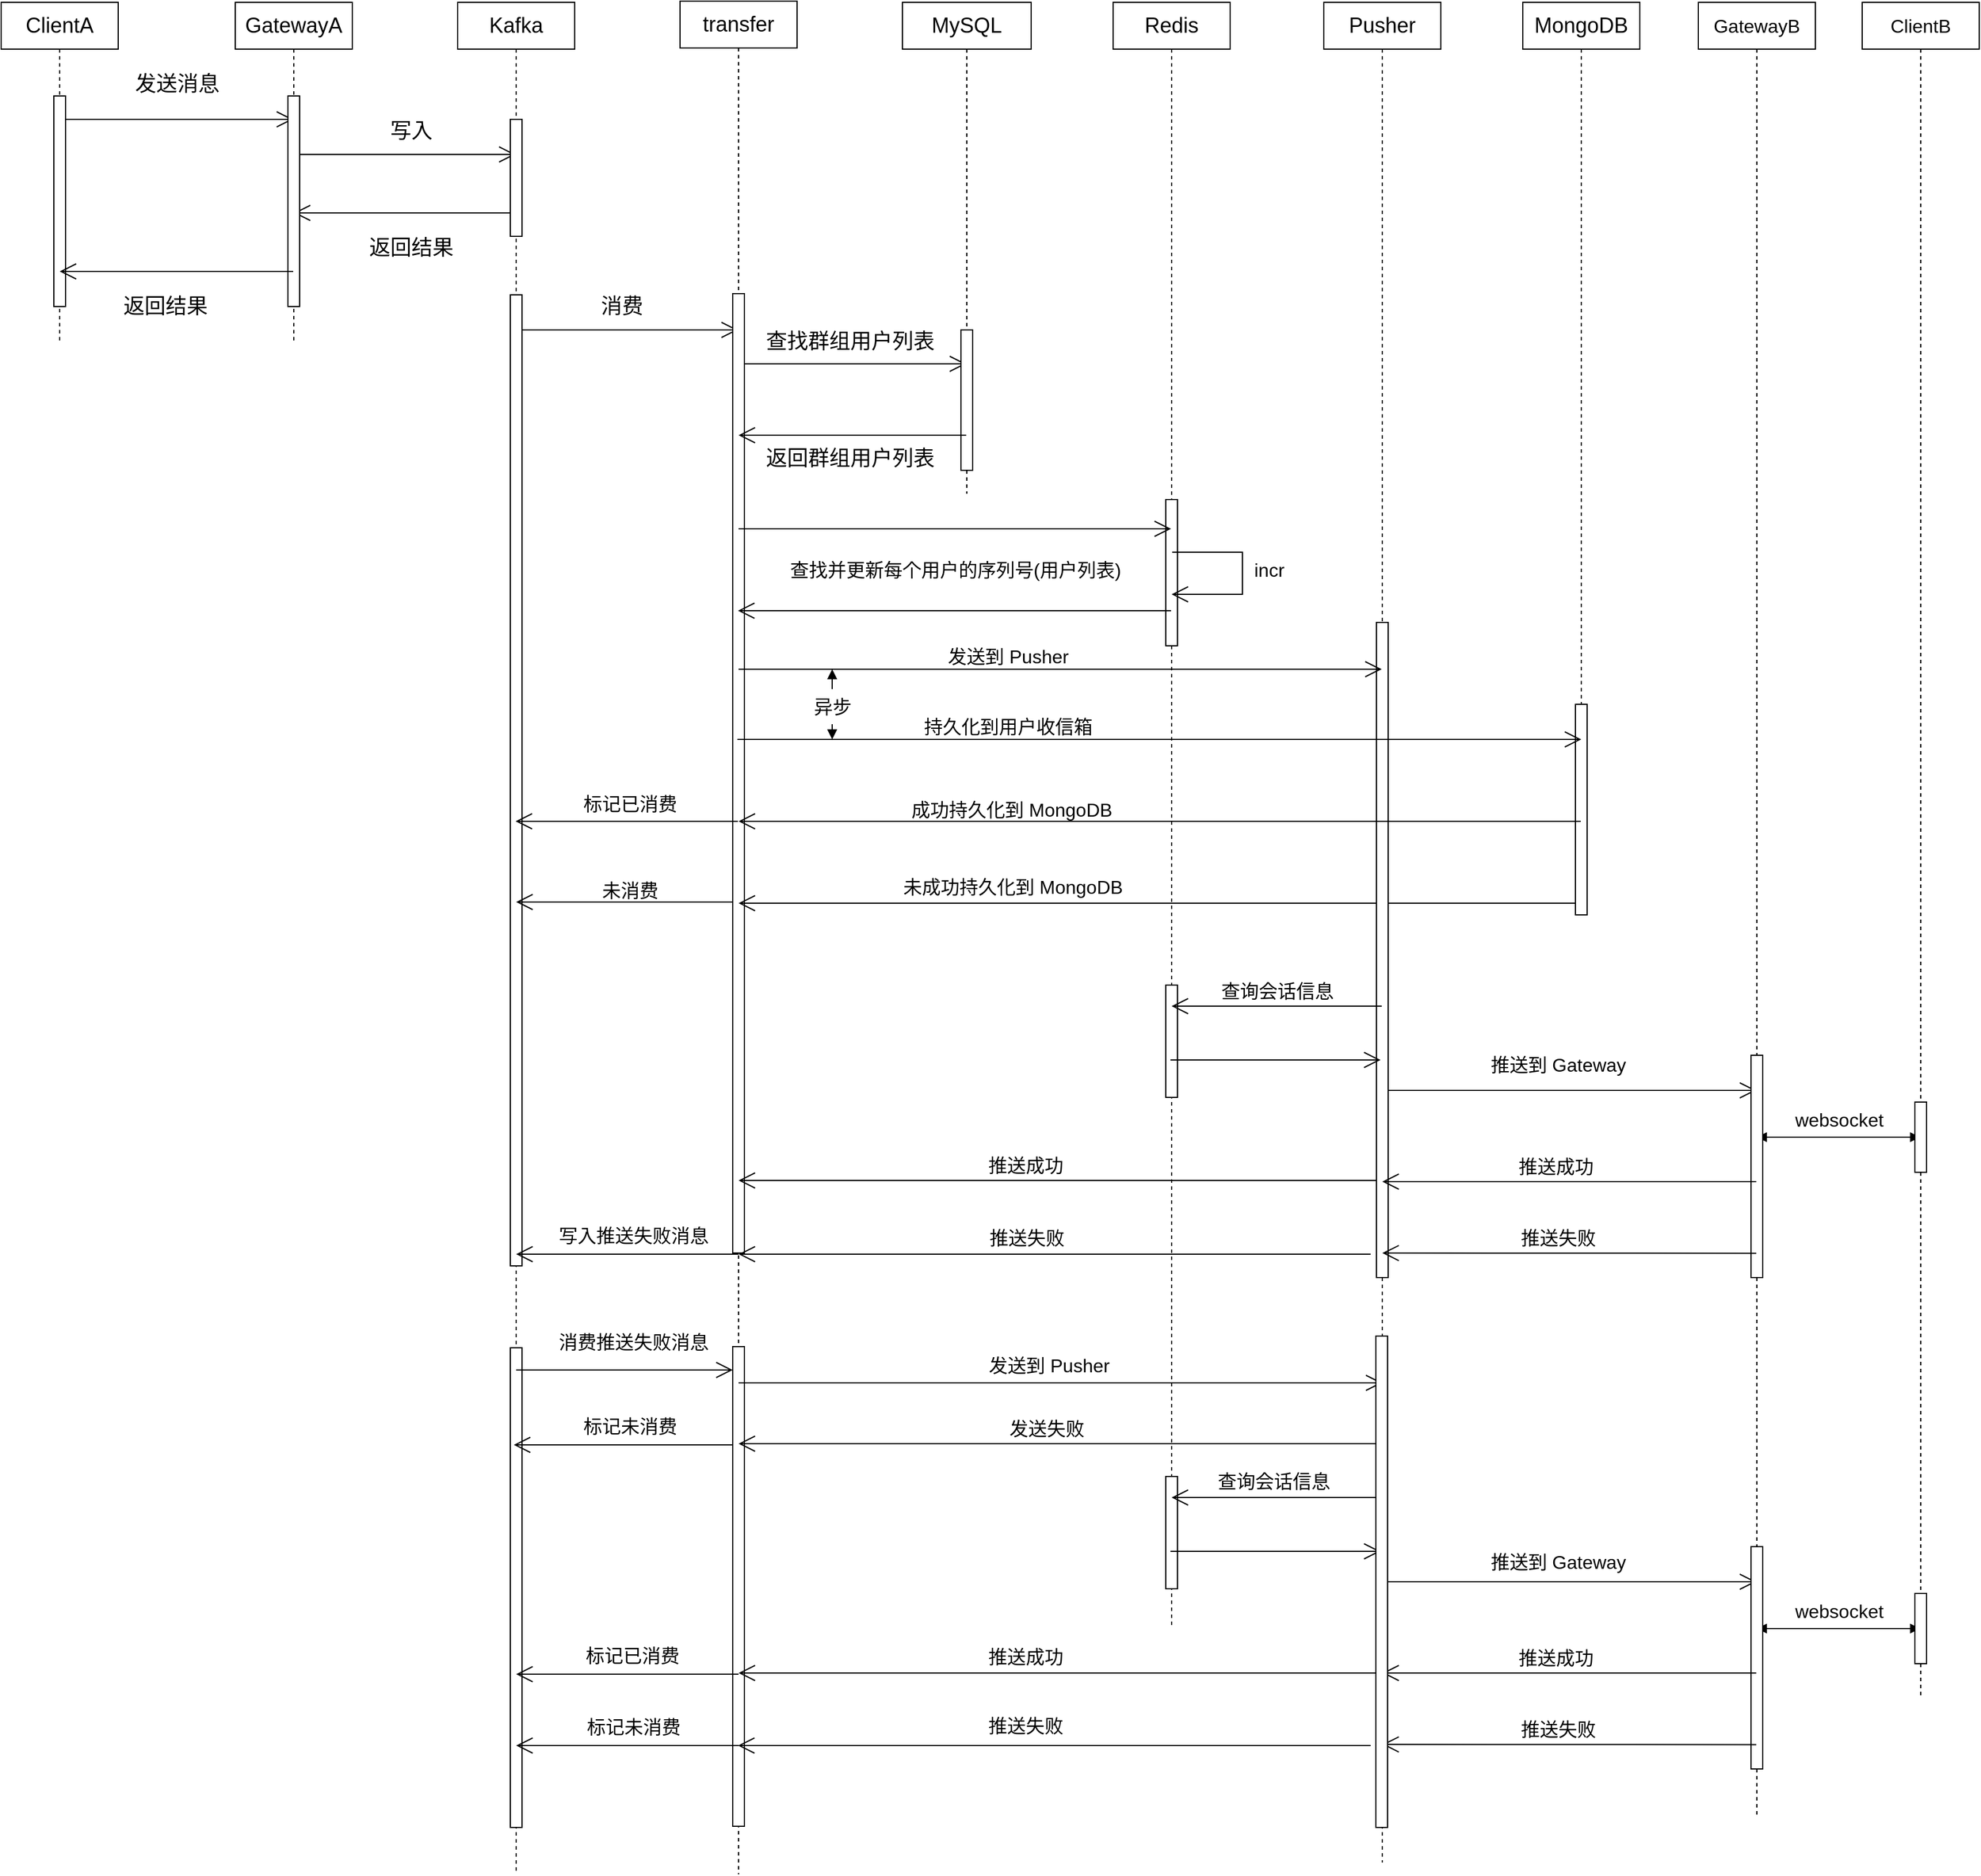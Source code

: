 <mxfile version="20.2.3" type="device"><diagram id="-cYAgJcEyRhziaoIiP24" name="第 1 页"><mxGraphModel dx="2051" dy="1199" grid="1" gridSize="10" guides="1" tooltips="1" connect="1" arrows="1" fold="1" page="1" pageScale="1" pageWidth="827" pageHeight="1169" background="none" math="0" shadow="0"><root><mxCell id="0"/><mxCell id="1" parent="0"/><mxCell id="osuIQHOBbvADvgkLeFC8-1" value="&lt;font style=&quot;font-size: 18px;&quot;&gt;ClientA&lt;/font&gt;" style="shape=umlLifeline;perimeter=lifelinePerimeter;whiteSpace=wrap;html=1;container=1;collapsible=0;recursiveResize=0;outlineConnect=0;" parent="1" vertex="1"><mxGeometry x="180" y="100" width="100" height="290" as="geometry"/></mxCell><mxCell id="SbCQ7H-sR_ilyT4PlLEi-1" value="" style="html=1;points=[];perimeter=orthogonalPerimeter;fontSize=18;" parent="osuIQHOBbvADvgkLeFC8-1" vertex="1"><mxGeometry x="45" y="80" width="10" height="180" as="geometry"/></mxCell><mxCell id="SbCQ7H-sR_ilyT4PlLEi-12" value="" style="endArrow=open;endFill=1;endSize=12;html=1;rounded=0;fontSize=18;" parent="osuIQHOBbvADvgkLeFC8-1" target="SbCQ7H-sR_ilyT4PlLEi-3" edge="1"><mxGeometry width="160" relative="1" as="geometry"><mxPoint x="55" y="100" as="sourcePoint"/><mxPoint x="165" y="100" as="targetPoint"/></mxGeometry></mxCell><mxCell id="SbCQ7H-sR_ilyT4PlLEi-3" value="GatewayA" style="shape=umlLifeline;perimeter=lifelinePerimeter;whiteSpace=wrap;html=1;container=1;collapsible=0;recursiveResize=0;outlineConnect=0;fontSize=18;" parent="1" vertex="1"><mxGeometry x="380" y="100" width="100" height="290" as="geometry"/></mxCell><mxCell id="SbCQ7H-sR_ilyT4PlLEi-17" value="" style="endArrow=open;endFill=1;endSize=12;html=1;rounded=0;fontSize=18;" parent="SbCQ7H-sR_ilyT4PlLEi-3" target="SbCQ7H-sR_ilyT4PlLEi-5" edge="1"><mxGeometry width="160" relative="1" as="geometry"><mxPoint x="50" y="130" as="sourcePoint"/><mxPoint x="210" y="130" as="targetPoint"/></mxGeometry></mxCell><mxCell id="SbCQ7H-sR_ilyT4PlLEi-19" value="" style="endArrow=open;endFill=1;endSize=12;html=1;rounded=0;fontSize=18;" parent="SbCQ7H-sR_ilyT4PlLEi-3" source="SbCQ7H-sR_ilyT4PlLEi-5" edge="1"><mxGeometry width="160" relative="1" as="geometry"><mxPoint x="210" y="180" as="sourcePoint"/><mxPoint x="50" y="180" as="targetPoint"/></mxGeometry></mxCell><mxCell id="SbCQ7H-sR_ilyT4PlLEi-23" value="" style="html=1;points=[];perimeter=orthogonalPerimeter;fontSize=18;" parent="SbCQ7H-sR_ilyT4PlLEi-3" vertex="1"><mxGeometry x="45" y="80" width="10" height="180" as="geometry"/></mxCell><mxCell id="SbCQ7H-sR_ilyT4PlLEi-5" value="Kafka" style="shape=umlLifeline;perimeter=lifelinePerimeter;whiteSpace=wrap;html=1;container=1;collapsible=0;recursiveResize=0;outlineConnect=0;fontSize=18;" parent="1" vertex="1"><mxGeometry x="570" y="100" width="100" height="1600" as="geometry"/></mxCell><mxCell id="SbCQ7H-sR_ilyT4PlLEi-24" value="" style="html=1;points=[];perimeter=orthogonalPerimeter;fontSize=18;" parent="SbCQ7H-sR_ilyT4PlLEi-5" vertex="1"><mxGeometry x="45" y="100" width="10" height="100" as="geometry"/></mxCell><mxCell id="SbCQ7H-sR_ilyT4PlLEi-25" value="" style="endArrow=open;endFill=1;endSize=12;html=1;rounded=0;fontSize=18;" parent="SbCQ7H-sR_ilyT4PlLEi-5" target="SbCQ7H-sR_ilyT4PlLEi-9" edge="1"><mxGeometry width="160" relative="1" as="geometry"><mxPoint x="50" y="280" as="sourcePoint"/><mxPoint x="210" y="280" as="targetPoint"/></mxGeometry></mxCell><mxCell id="SbCQ7H-sR_ilyT4PlLEi-105" value="" style="html=1;points=[];perimeter=orthogonalPerimeter;fontSize=16;" parent="SbCQ7H-sR_ilyT4PlLEi-5" vertex="1"><mxGeometry x="45" y="250" width="10" height="830" as="geometry"/></mxCell><mxCell id="4hlOYEClsJHmzABZThCD-11" value="" style="endArrow=open;endFill=1;endSize=12;html=1;rounded=0;fontSize=16;" parent="SbCQ7H-sR_ilyT4PlLEi-5" edge="1"><mxGeometry width="160" relative="1" as="geometry"><mxPoint x="240" y="1070" as="sourcePoint"/><mxPoint x="50" y="1070" as="targetPoint"/></mxGeometry></mxCell><mxCell id="SbCQ7H-sR_ilyT4PlLEi-115" value="" style="html=1;points=[];perimeter=orthogonalPerimeter;fontSize=16;" parent="SbCQ7H-sR_ilyT4PlLEi-5" vertex="1"><mxGeometry x="45" y="1150" width="10" height="410" as="geometry"/></mxCell><mxCell id="whYyCVTGQwgiYOiD9gWe-2" value="" style="endArrow=open;endFill=1;endSize=12;html=1;rounded=0;fontSize=16;" edge="1" parent="SbCQ7H-sR_ilyT4PlLEi-5"><mxGeometry width="160" relative="1" as="geometry"><mxPoint x="238" y="1233" as="sourcePoint"/><mxPoint x="48" y="1233" as="targetPoint"/></mxGeometry></mxCell><mxCell id="SbCQ7H-sR_ilyT4PlLEi-9" value="transfer" style="shape=umlLifeline;perimeter=lifelinePerimeter;whiteSpace=wrap;html=1;container=1;collapsible=0;recursiveResize=0;outlineConnect=0;fontSize=18;" parent="1" vertex="1"><mxGeometry x="760" y="99" width="100" height="1601" as="geometry"/></mxCell><mxCell id="SbCQ7H-sR_ilyT4PlLEi-28" value="" style="endArrow=open;endFill=1;endSize=12;html=1;rounded=0;fontSize=18;" parent="SbCQ7H-sR_ilyT4PlLEi-9" target="SbCQ7H-sR_ilyT4PlLEi-11" edge="1"><mxGeometry width="160" relative="1" as="geometry"><mxPoint x="50" y="310" as="sourcePoint"/><mxPoint x="210" y="310" as="targetPoint"/></mxGeometry></mxCell><mxCell id="SbCQ7H-sR_ilyT4PlLEi-114" value="" style="html=1;points=[];perimeter=orthogonalPerimeter;fontSize=16;" parent="SbCQ7H-sR_ilyT4PlLEi-9" vertex="1"><mxGeometry x="45" y="250" width="10" height="820" as="geometry"/></mxCell><mxCell id="4hlOYEClsJHmzABZThCD-2" value="" style="endArrow=open;endFill=1;endSize=12;html=1;rounded=0;" parent="SbCQ7H-sR_ilyT4PlLEi-9" edge="1"><mxGeometry width="160" relative="1" as="geometry"><mxPoint x="769.5" y="771" as="sourcePoint"/><mxPoint x="50" y="771" as="targetPoint"/></mxGeometry></mxCell><mxCell id="4hlOYEClsJHmzABZThCD-4" value="&lt;font style=&quot;font-size: 16px;&quot;&gt;未成功持久化到 MongoDB&lt;/font&gt;" style="edgeLabel;html=1;align=center;verticalAlign=middle;resizable=0;points=[];" parent="4hlOYEClsJHmzABZThCD-2" vertex="1" connectable="0"><mxGeometry x="-0.395" y="4" relative="1" as="geometry"><mxPoint x="-268" y="-18" as="offset"/></mxGeometry></mxCell><mxCell id="4hlOYEClsJHmzABZThCD-5" value="" style="endArrow=open;endFill=1;endSize=12;html=1;rounded=0;fontSize=16;" parent="SbCQ7H-sR_ilyT4PlLEi-9" source="SbCQ7H-sR_ilyT4PlLEi-114" edge="1"><mxGeometry width="160" relative="1" as="geometry"><mxPoint x="20" y="770" as="sourcePoint"/><mxPoint x="-140" y="770" as="targetPoint"/></mxGeometry></mxCell><mxCell id="4hlOYEClsJHmzABZThCD-14" value="" style="endArrow=open;endFill=1;endSize=12;html=1;rounded=0;fontSize=16;" parent="SbCQ7H-sR_ilyT4PlLEi-9" edge="1"><mxGeometry width="160" relative="1" as="geometry"><mxPoint x="600" y="1008" as="sourcePoint"/><mxPoint x="50" y="1008" as="targetPoint"/></mxGeometry></mxCell><mxCell id="SbCQ7H-sR_ilyT4PlLEi-116" value="" style="html=1;points=[];perimeter=orthogonalPerimeter;fontSize=16;" parent="SbCQ7H-sR_ilyT4PlLEi-9" vertex="1"><mxGeometry x="45" y="1150" width="10" height="410" as="geometry"/></mxCell><mxCell id="4hlOYEClsJHmzABZThCD-16" value="" style="endArrow=open;endFill=1;endSize=12;html=1;rounded=0;fontSize=16;" parent="SbCQ7H-sR_ilyT4PlLEi-9" edge="1"><mxGeometry width="160" relative="1" as="geometry"><mxPoint x="-140" y="1170" as="sourcePoint"/><mxPoint x="45" y="1170" as="targetPoint"/></mxGeometry></mxCell><mxCell id="SbCQ7H-sR_ilyT4PlLEi-99" value="" style="endArrow=open;endFill=1;endSize=12;html=1;rounded=0;fontSize=16;" parent="SbCQ7H-sR_ilyT4PlLEi-9" edge="1"><mxGeometry width="160" relative="1" as="geometry"><mxPoint x="50" y="1430" as="sourcePoint"/><mxPoint x="-140" y="1430" as="targetPoint"/></mxGeometry></mxCell><mxCell id="4hlOYEClsJHmzABZThCD-39" value="" style="endArrow=open;endFill=1;endSize=12;html=1;rounded=0;fontSize=16;" parent="SbCQ7H-sR_ilyT4PlLEi-9" edge="1"><mxGeometry width="160" relative="1" as="geometry"><mxPoint x="594.5" y="1233" as="sourcePoint"/><mxPoint x="50" y="1233" as="targetPoint"/></mxGeometry></mxCell><mxCell id="SbCQ7H-sR_ilyT4PlLEi-10" value="Pusher" style="shape=umlLifeline;perimeter=lifelinePerimeter;whiteSpace=wrap;html=1;container=1;collapsible=0;recursiveResize=0;outlineConnect=0;fontSize=18;" parent="1" vertex="1"><mxGeometry x="1310" y="100" width="100" height="1590" as="geometry"/></mxCell><mxCell id="SbCQ7H-sR_ilyT4PlLEi-79" value="" style="endArrow=open;endFill=1;endSize=12;html=1;rounded=0;fontSize=16;" parent="SbCQ7H-sR_ilyT4PlLEi-10" target="SbCQ7H-sR_ilyT4PlLEi-75" edge="1"><mxGeometry width="160" relative="1" as="geometry"><mxPoint x="50" y="930" as="sourcePoint"/><mxPoint x="350" y="930" as="targetPoint"/></mxGeometry></mxCell><mxCell id="SbCQ7H-sR_ilyT4PlLEi-110" value="" style="html=1;points=[];perimeter=orthogonalPerimeter;fontSize=16;" parent="SbCQ7H-sR_ilyT4PlLEi-10" vertex="1"><mxGeometry x="45" y="530" width="10" height="560" as="geometry"/></mxCell><mxCell id="SbCQ7H-sR_ilyT4PlLEi-11" value="MySQL" style="shape=umlLifeline;perimeter=lifelinePerimeter;whiteSpace=wrap;html=1;container=1;collapsible=0;recursiveResize=0;outlineConnect=0;fontSize=18;" parent="1" vertex="1"><mxGeometry x="950" y="100" width="110" height="420" as="geometry"/></mxCell><mxCell id="SbCQ7H-sR_ilyT4PlLEi-107" value="" style="html=1;points=[];perimeter=orthogonalPerimeter;fontSize=16;" parent="SbCQ7H-sR_ilyT4PlLEi-11" vertex="1"><mxGeometry x="50" y="280" width="10" height="120" as="geometry"/></mxCell><mxCell id="SbCQ7H-sR_ilyT4PlLEi-13" value="发送消息" style="text;html=1;align=center;verticalAlign=middle;resizable=0;points=[];autosize=1;strokeColor=none;fillColor=none;fontSize=18;" parent="1" vertex="1"><mxGeometry x="280" y="150" width="100" height="40" as="geometry"/></mxCell><mxCell id="SbCQ7H-sR_ilyT4PlLEi-18" value="写入" style="text;html=1;align=center;verticalAlign=middle;resizable=0;points=[];autosize=1;strokeColor=none;fillColor=none;fontSize=18;" parent="1" vertex="1"><mxGeometry x="500" y="190" width="60" height="40" as="geometry"/></mxCell><mxCell id="SbCQ7H-sR_ilyT4PlLEi-20" value="返回结果" style="text;html=1;align=center;verticalAlign=middle;resizable=0;points=[];autosize=1;strokeColor=none;fillColor=none;fontSize=18;" parent="1" vertex="1"><mxGeometry x="480" y="290" width="100" height="40" as="geometry"/></mxCell><mxCell id="SbCQ7H-sR_ilyT4PlLEi-21" value="" style="endArrow=open;endFill=1;endSize=12;html=1;rounded=0;fontSize=18;" parent="1" source="SbCQ7H-sR_ilyT4PlLEi-3" edge="1"><mxGeometry width="160" relative="1" as="geometry"><mxPoint x="390" y="330" as="sourcePoint"/><mxPoint x="230" y="330" as="targetPoint"/></mxGeometry></mxCell><mxCell id="SbCQ7H-sR_ilyT4PlLEi-22" value="返回结果" style="text;html=1;align=center;verticalAlign=middle;resizable=0;points=[];autosize=1;strokeColor=none;fillColor=none;fontSize=18;" parent="1" vertex="1"><mxGeometry x="270" y="340" width="100" height="40" as="geometry"/></mxCell><mxCell id="SbCQ7H-sR_ilyT4PlLEi-26" value="消费" style="text;html=1;align=center;verticalAlign=middle;resizable=0;points=[];autosize=1;strokeColor=none;fillColor=none;fontSize=18;" parent="1" vertex="1"><mxGeometry x="680" y="340" width="60" height="40" as="geometry"/></mxCell><mxCell id="SbCQ7H-sR_ilyT4PlLEi-27" value="MongoDB" style="shape=umlLifeline;perimeter=lifelinePerimeter;whiteSpace=wrap;html=1;container=1;collapsible=0;recursiveResize=0;outlineConnect=0;fontSize=18;" parent="1" vertex="1"><mxGeometry x="1480" y="100" width="100" height="780" as="geometry"/></mxCell><mxCell id="SbCQ7H-sR_ilyT4PlLEi-113" value="" style="html=1;points=[];perimeter=orthogonalPerimeter;fontSize=16;" parent="SbCQ7H-sR_ilyT4PlLEi-27" vertex="1"><mxGeometry x="45" y="600" width="10" height="180" as="geometry"/></mxCell><mxCell id="SbCQ7H-sR_ilyT4PlLEi-29" value="Redis" style="shape=umlLifeline;perimeter=lifelinePerimeter;whiteSpace=wrap;html=1;container=1;collapsible=0;recursiveResize=0;outlineConnect=0;fontSize=18;" parent="1" vertex="1"><mxGeometry x="1130" y="100" width="100" height="1390" as="geometry"/></mxCell><mxCell id="SbCQ7H-sR_ilyT4PlLEi-108" value="" style="html=1;points=[];perimeter=orthogonalPerimeter;fontSize=16;" parent="SbCQ7H-sR_ilyT4PlLEi-29" vertex="1"><mxGeometry x="45" y="425" width="10" height="125" as="geometry"/></mxCell><mxCell id="SbCQ7H-sR_ilyT4PlLEi-109" value="" style="html=1;points=[];perimeter=orthogonalPerimeter;fontSize=16;" parent="SbCQ7H-sR_ilyT4PlLEi-29" vertex="1"><mxGeometry x="45" y="840" width="10" height="96" as="geometry"/></mxCell><mxCell id="SbCQ7H-sR_ilyT4PlLEi-91" value="" style="endArrow=open;endFill=1;endSize=12;html=1;rounded=0;fontSize=16;" parent="SbCQ7H-sR_ilyT4PlLEi-29" edge="1"><mxGeometry width="160" relative="1" as="geometry"><mxPoint x="-320.001" y="1180.0" as="sourcePoint"/><mxPoint x="230.11" y="1180.0" as="targetPoint"/></mxGeometry></mxCell><mxCell id="SbCQ7H-sR_ilyT4PlLEi-30" value="查找群组用户列表" style="text;html=1;align=center;verticalAlign=middle;resizable=0;points=[];autosize=1;strokeColor=none;fillColor=none;fontSize=18;" parent="1" vertex="1"><mxGeometry x="820" y="370" width="170" height="40" as="geometry"/></mxCell><mxCell id="SbCQ7H-sR_ilyT4PlLEi-31" value="" style="endArrow=open;endFill=1;endSize=12;html=1;rounded=0;fontSize=18;" parent="1" source="SbCQ7H-sR_ilyT4PlLEi-11" edge="1"><mxGeometry width="160" relative="1" as="geometry"><mxPoint x="970" y="470" as="sourcePoint"/><mxPoint x="810" y="470" as="targetPoint"/></mxGeometry></mxCell><mxCell id="SbCQ7H-sR_ilyT4PlLEi-32" value="返回群组用户列表" style="text;html=1;align=center;verticalAlign=middle;resizable=0;points=[];autosize=1;strokeColor=none;fillColor=none;fontSize=18;" parent="1" vertex="1"><mxGeometry x="820" y="470" width="170" height="40" as="geometry"/></mxCell><mxCell id="SbCQ7H-sR_ilyT4PlLEi-33" value="" style="endArrow=open;endFill=1;endSize=12;html=1;rounded=0;fontSize=18;" parent="1" target="SbCQ7H-sR_ilyT4PlLEi-29" edge="1"><mxGeometry width="160" relative="1" as="geometry"><mxPoint x="810" y="550" as="sourcePoint"/><mxPoint x="970" y="550" as="targetPoint"/></mxGeometry></mxCell><mxCell id="SbCQ7H-sR_ilyT4PlLEi-39" value="incr" style="text;html=1;align=center;verticalAlign=middle;resizable=0;points=[];autosize=1;strokeColor=none;fillColor=none;fontSize=16;" parent="1" vertex="1"><mxGeometry x="1238" y="570" width="50" height="30" as="geometry"/></mxCell><mxCell id="SbCQ7H-sR_ilyT4PlLEi-34" value="&lt;font style=&quot;font-size: 16px;&quot;&gt;查找并更新每个用户的序列号(用户列表)&lt;/font&gt;" style="text;html=1;align=center;verticalAlign=middle;resizable=0;points=[];autosize=1;strokeColor=none;fillColor=none;fontSize=18;" parent="1" vertex="1"><mxGeometry x="840" y="565" width="310" height="40" as="geometry"/></mxCell><mxCell id="SbCQ7H-sR_ilyT4PlLEi-43" value="" style="endArrow=open;endFill=1;endSize=12;html=1;rounded=0;fontSize=16;" parent="1" edge="1"><mxGeometry width="160" relative="1" as="geometry"><mxPoint x="1180.5" y="570" as="sourcePoint"/><mxPoint x="1180" y="606" as="targetPoint"/><Array as="points"><mxPoint x="1240.5" y="570"/><mxPoint x="1240.5" y="606"/></Array></mxGeometry></mxCell><mxCell id="SbCQ7H-sR_ilyT4PlLEi-48" value="" style="endArrow=open;endFill=1;endSize=12;html=1;rounded=0;fontSize=16;" parent="1" edge="1"><mxGeometry width="160" relative="1" as="geometry"><mxPoint x="1179.5" y="620" as="sourcePoint"/><mxPoint x="809.5" y="620" as="targetPoint"/></mxGeometry></mxCell><mxCell id="SbCQ7H-sR_ilyT4PlLEi-50" value="" style="endArrow=open;endFill=1;endSize=12;html=1;rounded=0;fontSize=16;" parent="1" target="SbCQ7H-sR_ilyT4PlLEi-10" edge="1"><mxGeometry width="160" relative="1" as="geometry"><mxPoint x="810" y="670" as="sourcePoint"/><mxPoint x="970" y="670" as="targetPoint"/></mxGeometry></mxCell><mxCell id="SbCQ7H-sR_ilyT4PlLEi-51" value="发送到 Pusher" style="text;html=1;align=center;verticalAlign=middle;resizable=0;points=[];autosize=1;strokeColor=none;fillColor=none;fontSize=16;" parent="1" vertex="1"><mxGeometry x="975" y="644" width="130" height="30" as="geometry"/></mxCell><mxCell id="SbCQ7H-sR_ilyT4PlLEi-52" value="" style="endArrow=open;endFill=1;endSize=12;html=1;rounded=0;fontSize=16;" parent="1" edge="1"><mxGeometry width="160" relative="1" as="geometry"><mxPoint x="809" y="730" as="sourcePoint"/><mxPoint x="1530" y="730" as="targetPoint"/></mxGeometry></mxCell><mxCell id="SbCQ7H-sR_ilyT4PlLEi-53" value="持久化到用户收信箱" style="text;html=1;align=center;verticalAlign=middle;resizable=0;points=[];autosize=1;strokeColor=none;fillColor=none;fontSize=16;" parent="1" vertex="1"><mxGeometry x="955" y="704" width="170" height="30" as="geometry"/></mxCell><mxCell id="SbCQ7H-sR_ilyT4PlLEi-55" value="" style="endArrow=block;startArrow=none;endFill=1;startFill=1;html=1;rounded=0;fontSize=16;" parent="1" source="SbCQ7H-sR_ilyT4PlLEi-56" edge="1"><mxGeometry width="160" relative="1" as="geometry"><mxPoint x="890" y="670" as="sourcePoint"/><mxPoint x="890" y="730" as="targetPoint"/></mxGeometry></mxCell><mxCell id="SbCQ7H-sR_ilyT4PlLEi-56" value="异步" style="text;html=1;align=center;verticalAlign=middle;resizable=0;points=[];autosize=1;strokeColor=none;fillColor=none;fontSize=16;" parent="1" vertex="1"><mxGeometry x="860" y="687" width="60" height="30" as="geometry"/></mxCell><mxCell id="SbCQ7H-sR_ilyT4PlLEi-57" value="" style="endArrow=none;startArrow=block;endFill=1;startFill=1;html=1;rounded=0;fontSize=16;" parent="1" target="SbCQ7H-sR_ilyT4PlLEi-56" edge="1"><mxGeometry width="160" relative="1" as="geometry"><mxPoint x="890" y="670" as="sourcePoint"/><mxPoint x="890" y="730" as="targetPoint"/></mxGeometry></mxCell><mxCell id="SbCQ7H-sR_ilyT4PlLEi-58" value="" style="endArrow=open;endFill=1;endSize=12;html=1;rounded=0;fontSize=16;" parent="1" source="SbCQ7H-sR_ilyT4PlLEi-27" edge="1"><mxGeometry width="160" relative="1" as="geometry"><mxPoint x="970" y="800" as="sourcePoint"/><mxPoint x="810" y="800" as="targetPoint"/></mxGeometry></mxCell><mxCell id="SbCQ7H-sR_ilyT4PlLEi-59" value="成功持久化到 MongoDB" style="text;html=1;align=center;verticalAlign=middle;resizable=0;points=[];autosize=1;strokeColor=none;fillColor=none;fontSize=16;" parent="1" vertex="1"><mxGeometry x="943" y="775" width="200" height="30" as="geometry"/></mxCell><mxCell id="SbCQ7H-sR_ilyT4PlLEi-60" value="" style="endArrow=open;endFill=1;endSize=12;html=1;rounded=0;fontSize=16;" parent="1" edge="1"><mxGeometry width="160" relative="1" as="geometry"><mxPoint x="809.5" y="800" as="sourcePoint"/><mxPoint x="619.5" y="800" as="targetPoint"/></mxGeometry></mxCell><mxCell id="SbCQ7H-sR_ilyT4PlLEi-61" value="标记已消费" style="text;html=1;align=center;verticalAlign=middle;resizable=0;points=[];autosize=1;strokeColor=none;fillColor=none;fontSize=16;" parent="1" vertex="1"><mxGeometry x="667" y="770" width="100" height="30" as="geometry"/></mxCell><mxCell id="SbCQ7H-sR_ilyT4PlLEi-69" value="" style="endArrow=open;endFill=1;endSize=12;html=1;rounded=0;fontSize=16;" parent="1" edge="1"><mxGeometry width="160" relative="1" as="geometry"><mxPoint x="1359.5" y="958" as="sourcePoint"/><mxPoint x="1180" y="958" as="targetPoint"/></mxGeometry></mxCell><mxCell id="SbCQ7H-sR_ilyT4PlLEi-71" value="查询会话信息" style="text;html=1;align=center;verticalAlign=middle;resizable=0;points=[];autosize=1;strokeColor=none;fillColor=none;fontSize=16;" parent="1" vertex="1"><mxGeometry x="1210" y="930" width="120" height="30" as="geometry"/></mxCell><mxCell id="SbCQ7H-sR_ilyT4PlLEi-72" value="" style="endArrow=open;endFill=1;endSize=12;html=1;rounded=0;fontSize=16;" parent="1" edge="1"><mxGeometry width="160" relative="1" as="geometry"><mxPoint x="1179" y="1004" as="sourcePoint"/><mxPoint x="1358.5" y="1004" as="targetPoint"/></mxGeometry></mxCell><mxCell id="SbCQ7H-sR_ilyT4PlLEi-75" value="GatewayB" style="shape=umlLifeline;perimeter=lifelinePerimeter;whiteSpace=wrap;html=1;container=1;collapsible=0;recursiveResize=0;outlineConnect=0;fontSize=16;" parent="1" vertex="1"><mxGeometry x="1630" y="100" width="100" height="1550" as="geometry"/></mxCell><mxCell id="SbCQ7H-sR_ilyT4PlLEi-87" value="" style="endArrow=block;startArrow=block;endFill=1;startFill=1;html=1;rounded=0;fontSize=16;" parent="SbCQ7H-sR_ilyT4PlLEi-75" target="SbCQ7H-sR_ilyT4PlLEi-78" edge="1"><mxGeometry width="160" relative="1" as="geometry"><mxPoint x="50" y="970" as="sourcePoint"/><mxPoint x="200" y="970" as="targetPoint"/></mxGeometry></mxCell><mxCell id="SbCQ7H-sR_ilyT4PlLEi-111" value="" style="html=1;points=[];perimeter=orthogonalPerimeter;fontSize=16;" parent="SbCQ7H-sR_ilyT4PlLEi-75" vertex="1"><mxGeometry x="45" y="900" width="10" height="190" as="geometry"/></mxCell><mxCell id="SbCQ7H-sR_ilyT4PlLEi-78" value="ClientB" style="shape=umlLifeline;perimeter=lifelinePerimeter;whiteSpace=wrap;html=1;container=1;collapsible=0;recursiveResize=0;outlineConnect=0;fontSize=16;" parent="1" vertex="1"><mxGeometry x="1770" y="100" width="100" height="1450" as="geometry"/></mxCell><mxCell id="SbCQ7H-sR_ilyT4PlLEi-88" value="websocket" style="text;html=1;align=center;verticalAlign=middle;resizable=0;points=[];autosize=1;strokeColor=none;fillColor=none;fontSize=16;" parent="SbCQ7H-sR_ilyT4PlLEi-78" vertex="1"><mxGeometry x="-70" y="940" width="100" height="30" as="geometry"/></mxCell><mxCell id="SbCQ7H-sR_ilyT4PlLEi-118" value="" style="html=1;points=[];perimeter=orthogonalPerimeter;fontSize=16;" parent="SbCQ7H-sR_ilyT4PlLEi-78" vertex="1"><mxGeometry x="45" y="940" width="10" height="60" as="geometry"/></mxCell><mxCell id="SbCQ7H-sR_ilyT4PlLEi-80" value="推送到 Gateway" style="text;html=1;align=center;verticalAlign=middle;resizable=0;points=[];autosize=1;strokeColor=none;fillColor=none;fontSize=16;" parent="1" vertex="1"><mxGeometry x="1440" y="993" width="140" height="30" as="geometry"/></mxCell><mxCell id="SbCQ7H-sR_ilyT4PlLEi-86" value="推送成功" style="text;html=1;align=center;verticalAlign=middle;resizable=0;points=[];autosize=1;strokeColor=none;fillColor=none;fontSize=16;" parent="1" vertex="1"><mxGeometry x="1463" y="1080" width="90" height="30" as="geometry"/></mxCell><mxCell id="SbCQ7H-sR_ilyT4PlLEi-85" value="" style="endArrow=open;endFill=1;endSize=12;html=1;rounded=0;fontSize=16;" parent="1" edge="1"><mxGeometry width="160" relative="1" as="geometry"><mxPoint x="1679.5" y="1108" as="sourcePoint"/><mxPoint x="1360" y="1108" as="targetPoint"/></mxGeometry></mxCell><mxCell id="SbCQ7H-sR_ilyT4PlLEi-90" value="发送失败" style="text;html=1;align=center;verticalAlign=middle;resizable=0;points=[];autosize=1;strokeColor=none;fillColor=none;fontSize=16;" parent="1" vertex="1"><mxGeometry x="1028" y="1304" width="90" height="30" as="geometry"/></mxCell><mxCell id="SbCQ7H-sR_ilyT4PlLEi-92" value="发送到 Pusher" style="text;html=1;align=center;verticalAlign=middle;resizable=0;points=[];autosize=1;strokeColor=none;fillColor=none;fontSize=16;" parent="1" vertex="1"><mxGeometry x="1010" y="1250" width="130" height="30" as="geometry"/></mxCell><mxCell id="SbCQ7H-sR_ilyT4PlLEi-100" value="标记已消费" style="text;html=1;align=center;verticalAlign=middle;resizable=0;points=[];autosize=1;strokeColor=none;fillColor=none;fontSize=16;" parent="1" vertex="1"><mxGeometry x="669" y="1498" width="100" height="30" as="geometry"/></mxCell><mxCell id="4hlOYEClsJHmzABZThCD-6" value="未消费" style="text;html=1;align=center;verticalAlign=middle;resizable=0;points=[];autosize=1;strokeColor=none;fillColor=none;fontSize=16;" parent="1" vertex="1"><mxGeometry x="682" y="844" width="70" height="30" as="geometry"/></mxCell><mxCell id="4hlOYEClsJHmzABZThCD-7" value="" style="endArrow=open;endFill=1;endSize=12;html=1;rounded=0;fontSize=16;" parent="1" edge="1"><mxGeometry width="160" relative="1" as="geometry"><mxPoint x="1679.5" y="1169.25" as="sourcePoint"/><mxPoint x="1360" y="1169" as="targetPoint"/></mxGeometry></mxCell><mxCell id="4hlOYEClsJHmzABZThCD-8" value="推送失败" style="text;html=1;align=center;verticalAlign=middle;resizable=0;points=[];autosize=1;strokeColor=none;fillColor=none;fontSize=16;" parent="1" vertex="1"><mxGeometry x="1465" y="1141" width="90" height="30" as="geometry"/></mxCell><mxCell id="4hlOYEClsJHmzABZThCD-9" value="" style="endArrow=open;endFill=1;endSize=12;html=1;rounded=0;fontSize=16;" parent="1" target="SbCQ7H-sR_ilyT4PlLEi-9" edge="1"><mxGeometry width="160" relative="1" as="geometry"><mxPoint x="1350" y="1170" as="sourcePoint"/><mxPoint x="1190" y="1170" as="targetPoint"/></mxGeometry></mxCell><mxCell id="4hlOYEClsJHmzABZThCD-10" value="推送失败" style="text;html=1;align=center;verticalAlign=middle;resizable=0;points=[];autosize=1;strokeColor=none;fillColor=none;fontSize=16;" parent="1" vertex="1"><mxGeometry x="1011" y="1141" width="90" height="30" as="geometry"/></mxCell><mxCell id="4hlOYEClsJHmzABZThCD-12" value="写入推送失败消息" style="text;html=1;align=center;verticalAlign=middle;resizable=0;points=[];autosize=1;strokeColor=none;fillColor=none;fontSize=16;" parent="1" vertex="1"><mxGeometry x="645" y="1139" width="150" height="30" as="geometry"/></mxCell><mxCell id="4hlOYEClsJHmzABZThCD-15" value="推送成功" style="text;html=1;align=center;verticalAlign=middle;resizable=0;points=[];autosize=1;strokeColor=none;fillColor=none;fontSize=16;" parent="1" vertex="1"><mxGeometry x="1010" y="1079" width="90" height="30" as="geometry"/></mxCell><mxCell id="4hlOYEClsJHmzABZThCD-17" value="消费推送失败消息" style="text;html=1;align=center;verticalAlign=middle;resizable=0;points=[];autosize=1;strokeColor=none;fillColor=none;fontSize=16;" parent="1" vertex="1"><mxGeometry x="645" y="1230" width="150" height="30" as="geometry"/></mxCell><mxCell id="4hlOYEClsJHmzABZThCD-18" value="" style="endArrow=open;endFill=1;endSize=12;html=1;rounded=0;fontSize=16;" parent="1" edge="1"><mxGeometry width="160" relative="1" as="geometry"><mxPoint x="810" y="1590" as="sourcePoint"/><mxPoint x="620" y="1590" as="targetPoint"/></mxGeometry></mxCell><mxCell id="4hlOYEClsJHmzABZThCD-19" value="" style="endArrow=open;endFill=1;endSize=12;html=1;rounded=0;fontSize=16;" parent="1" edge="1"><mxGeometry width="160" relative="1" as="geometry"><mxPoint x="1360" y="1528" as="sourcePoint"/><mxPoint x="810" y="1528" as="targetPoint"/></mxGeometry></mxCell><mxCell id="4hlOYEClsJHmzABZThCD-20" value="" style="endArrow=open;endFill=1;endSize=12;html=1;rounded=0;fontSize=16;" parent="1" edge="1"><mxGeometry width="160" relative="1" as="geometry"><mxPoint x="1360" y="1450" as="sourcePoint"/><mxPoint x="1679.5" y="1450" as="targetPoint"/></mxGeometry></mxCell><mxCell id="4hlOYEClsJHmzABZThCD-21" value="" style="html=1;points=[];perimeter=orthogonalPerimeter;fontSize=16;" parent="1" vertex="1"><mxGeometry x="1175" y="1360" width="10" height="96" as="geometry"/></mxCell><mxCell id="4hlOYEClsJHmzABZThCD-22" value="" style="endArrow=open;endFill=1;endSize=12;html=1;rounded=0;fontSize=16;" parent="1" source="4hlOYEClsJHmzABZThCD-37" edge="1"><mxGeometry width="160" relative="1" as="geometry"><mxPoint x="1359.5" y="1378" as="sourcePoint"/><mxPoint x="1180" y="1378" as="targetPoint"/></mxGeometry></mxCell><mxCell id="4hlOYEClsJHmzABZThCD-23" value="" style="endArrow=open;endFill=1;endSize=12;html=1;rounded=0;fontSize=16;" parent="1" edge="1"><mxGeometry width="160" relative="1" as="geometry"><mxPoint x="1179" y="1424" as="sourcePoint"/><mxPoint x="1358.5" y="1424" as="targetPoint"/></mxGeometry></mxCell><mxCell id="4hlOYEClsJHmzABZThCD-24" value="" style="endArrow=block;startArrow=block;endFill=1;startFill=1;html=1;rounded=0;fontSize=16;" parent="1" edge="1"><mxGeometry width="160" relative="1" as="geometry"><mxPoint x="1680" y="1490" as="sourcePoint"/><mxPoint x="1819.5" y="1490" as="targetPoint"/></mxGeometry></mxCell><mxCell id="4hlOYEClsJHmzABZThCD-25" value="" style="html=1;points=[];perimeter=orthogonalPerimeter;fontSize=16;" parent="1" vertex="1"><mxGeometry x="1675" y="1420" width="10" height="190" as="geometry"/></mxCell><mxCell id="4hlOYEClsJHmzABZThCD-26" value="websocket" style="text;html=1;align=center;verticalAlign=middle;resizable=0;points=[];autosize=1;strokeColor=none;fillColor=none;fontSize=16;" parent="1" vertex="1"><mxGeometry x="1700" y="1460" width="100" height="30" as="geometry"/></mxCell><mxCell id="4hlOYEClsJHmzABZThCD-27" value="" style="html=1;points=[];perimeter=orthogonalPerimeter;fontSize=16;" parent="1" vertex="1"><mxGeometry x="1815" y="1460" width="10" height="60" as="geometry"/></mxCell><mxCell id="4hlOYEClsJHmzABZThCD-28" value="推送到 Gateway" style="text;html=1;align=center;verticalAlign=middle;resizable=0;points=[];autosize=1;strokeColor=none;fillColor=none;fontSize=16;" parent="1" vertex="1"><mxGeometry x="1440" y="1418" width="140" height="30" as="geometry"/></mxCell><mxCell id="4hlOYEClsJHmzABZThCD-29" value="推送成功" style="text;html=1;align=center;verticalAlign=middle;resizable=0;points=[];autosize=1;strokeColor=none;fillColor=none;fontSize=16;" parent="1" vertex="1"><mxGeometry x="1463" y="1500" width="90" height="30" as="geometry"/></mxCell><mxCell id="4hlOYEClsJHmzABZThCD-30" value="" style="endArrow=open;endFill=1;endSize=12;html=1;rounded=0;fontSize=16;" parent="1" edge="1"><mxGeometry width="160" relative="1" as="geometry"><mxPoint x="1679.5" y="1528" as="sourcePoint"/><mxPoint x="1360" y="1528" as="targetPoint"/></mxGeometry></mxCell><mxCell id="4hlOYEClsJHmzABZThCD-31" value="" style="endArrow=open;endFill=1;endSize=12;html=1;rounded=0;fontSize=16;" parent="1" edge="1"><mxGeometry width="160" relative="1" as="geometry"><mxPoint x="1679.5" y="1589.25" as="sourcePoint"/><mxPoint x="1360" y="1589" as="targetPoint"/></mxGeometry></mxCell><mxCell id="4hlOYEClsJHmzABZThCD-32" value="推送失败" style="text;html=1;align=center;verticalAlign=middle;resizable=0;points=[];autosize=1;strokeColor=none;fillColor=none;fontSize=16;" parent="1" vertex="1"><mxGeometry x="1465" y="1561" width="90" height="30" as="geometry"/></mxCell><mxCell id="4hlOYEClsJHmzABZThCD-33" value="" style="endArrow=open;endFill=1;endSize=12;html=1;rounded=0;fontSize=16;" parent="1" edge="1"><mxGeometry width="160" relative="1" as="geometry"><mxPoint x="1350" y="1590" as="sourcePoint"/><mxPoint x="809.5" y="1590" as="targetPoint"/></mxGeometry></mxCell><mxCell id="4hlOYEClsJHmzABZThCD-34" value="推送失败" style="text;html=1;align=center;verticalAlign=middle;resizable=0;points=[];autosize=1;strokeColor=none;fillColor=none;fontSize=16;" parent="1" vertex="1"><mxGeometry x="1010" y="1558" width="90" height="30" as="geometry"/></mxCell><mxCell id="4hlOYEClsJHmzABZThCD-35" value="标记未消费" style="text;html=1;align=center;verticalAlign=middle;resizable=0;points=[];autosize=1;strokeColor=none;fillColor=none;fontSize=16;" parent="1" vertex="1"><mxGeometry x="670" y="1559" width="100" height="30" as="geometry"/></mxCell><mxCell id="4hlOYEClsJHmzABZThCD-36" value="推送成功" style="text;html=1;align=center;verticalAlign=middle;resizable=0;points=[];autosize=1;strokeColor=none;fillColor=none;fontSize=16;" parent="1" vertex="1"><mxGeometry x="1010" y="1499" width="90" height="30" as="geometry"/></mxCell><mxCell id="4hlOYEClsJHmzABZThCD-37" value="" style="html=1;points=[];perimeter=orthogonalPerimeter;fontSize=16;" parent="1" vertex="1"><mxGeometry x="1354.5" y="1240" width="10" height="420" as="geometry"/></mxCell><mxCell id="4hlOYEClsJHmzABZThCD-38" value="查询会话信息" style="text;html=1;align=center;verticalAlign=middle;resizable=0;points=[];autosize=1;strokeColor=none;fillColor=none;fontSize=16;" parent="1" vertex="1"><mxGeometry x="1207" y="1349" width="120" height="30" as="geometry"/></mxCell><mxCell id="whYyCVTGQwgiYOiD9gWe-1" value="标记未消费" style="text;html=1;align=center;verticalAlign=middle;resizable=0;points=[];autosize=1;strokeColor=none;fillColor=none;fontSize=16;" vertex="1" parent="1"><mxGeometry x="667" y="1302" width="100" height="30" as="geometry"/></mxCell></root></mxGraphModel></diagram></mxfile>